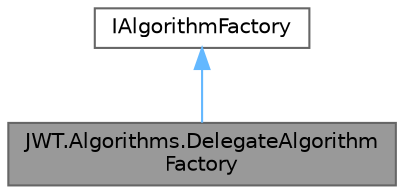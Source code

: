 digraph "JWT.Algorithms.DelegateAlgorithmFactory"
{
 // LATEX_PDF_SIZE
  bgcolor="transparent";
  edge [fontname=Helvetica,fontsize=10,labelfontname=Helvetica,labelfontsize=10];
  node [fontname=Helvetica,fontsize=10,shape=box,height=0.2,width=0.4];
  Node1 [id="Node000001",label="JWT.Algorithms.DelegateAlgorithm\lFactory",height=0.2,width=0.4,color="gray40", fillcolor="grey60", style="filled", fontcolor="black",tooltip="Implements  by returning the supplied  while ignoring parameters."];
  Node2 -> Node1 [id="edge1_Node000001_Node000002",dir="back",color="steelblue1",style="solid",tooltip=" "];
  Node2 [id="Node000002",label="IAlgorithmFactory",height=0.2,width=0.4,color="gray40", fillcolor="white", style="filled",URL="$interface_j_w_t_1_1_algorithms_1_1_i_algorithm_factory.html",tooltip="Provides IJwtAlgorithms."];
}

